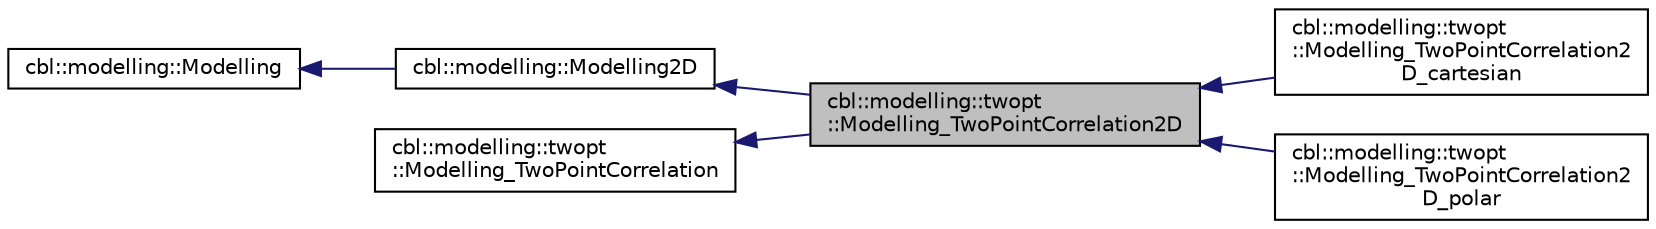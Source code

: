 digraph "cbl::modelling::twopt::Modelling_TwoPointCorrelation2D"
{
  edge [fontname="Helvetica",fontsize="10",labelfontname="Helvetica",labelfontsize="10"];
  node [fontname="Helvetica",fontsize="10",shape=record];
  rankdir="LR";
  Node0 [label="cbl::modelling::twopt\l::Modelling_TwoPointCorrelation2D",height=0.2,width=0.4,color="black", fillcolor="grey75", style="filled", fontcolor="black"];
  Node1 -> Node0 [dir="back",color="midnightblue",fontsize="10",style="solid",fontname="Helvetica"];
  Node1 [label="cbl::modelling::Modelling2D",height=0.2,width=0.4,color="black", fillcolor="white", style="filled",URL="$de/d65/classcbl_1_1modelling_1_1Modelling2D.html",tooltip="The class Modelling2D. "];
  Node2 -> Node1 [dir="back",color="midnightblue",fontsize="10",style="solid",fontname="Helvetica"];
  Node2 [label="cbl::modelling::Modelling",height=0.2,width=0.4,color="black", fillcolor="white", style="filled",URL="$de/ddc/classcbl_1_1modelling_1_1Modelling.html",tooltip="The class Modelling. "];
  Node3 -> Node0 [dir="back",color="midnightblue",fontsize="10",style="solid",fontname="Helvetica"];
  Node3 [label="cbl::modelling::twopt\l::Modelling_TwoPointCorrelation",height=0.2,width=0.4,color="black", fillcolor="white", style="filled",URL="$d0/d7c/classcbl_1_1modelling_1_1twopt_1_1Modelling__TwoPointCorrelation.html",tooltip="The class Modelling_TwoPointCorrelation. "];
  Node0 -> Node4 [dir="back",color="midnightblue",fontsize="10",style="solid",fontname="Helvetica"];
  Node4 [label="cbl::modelling::twopt\l::Modelling_TwoPointCorrelation2\lD_cartesian",height=0.2,width=0.4,color="black", fillcolor="white", style="filled",URL="$d6/dc0/classcbl_1_1modelling_1_1twopt_1_1Modelling__TwoPointCorrelation2D__cartesian.html",tooltip="The class Modelling_TwoPointCorrelation2D_cartesian. "];
  Node0 -> Node5 [dir="back",color="midnightblue",fontsize="10",style="solid",fontname="Helvetica"];
  Node5 [label="cbl::modelling::twopt\l::Modelling_TwoPointCorrelation2\lD_polar",height=0.2,width=0.4,color="black", fillcolor="white", style="filled",URL="$dd/dce/classcbl_1_1modelling_1_1twopt_1_1Modelling__TwoPointCorrelation2D__polar.html",tooltip="The class Modelling_TwoPointCorrelation2D_polar. "];
}
